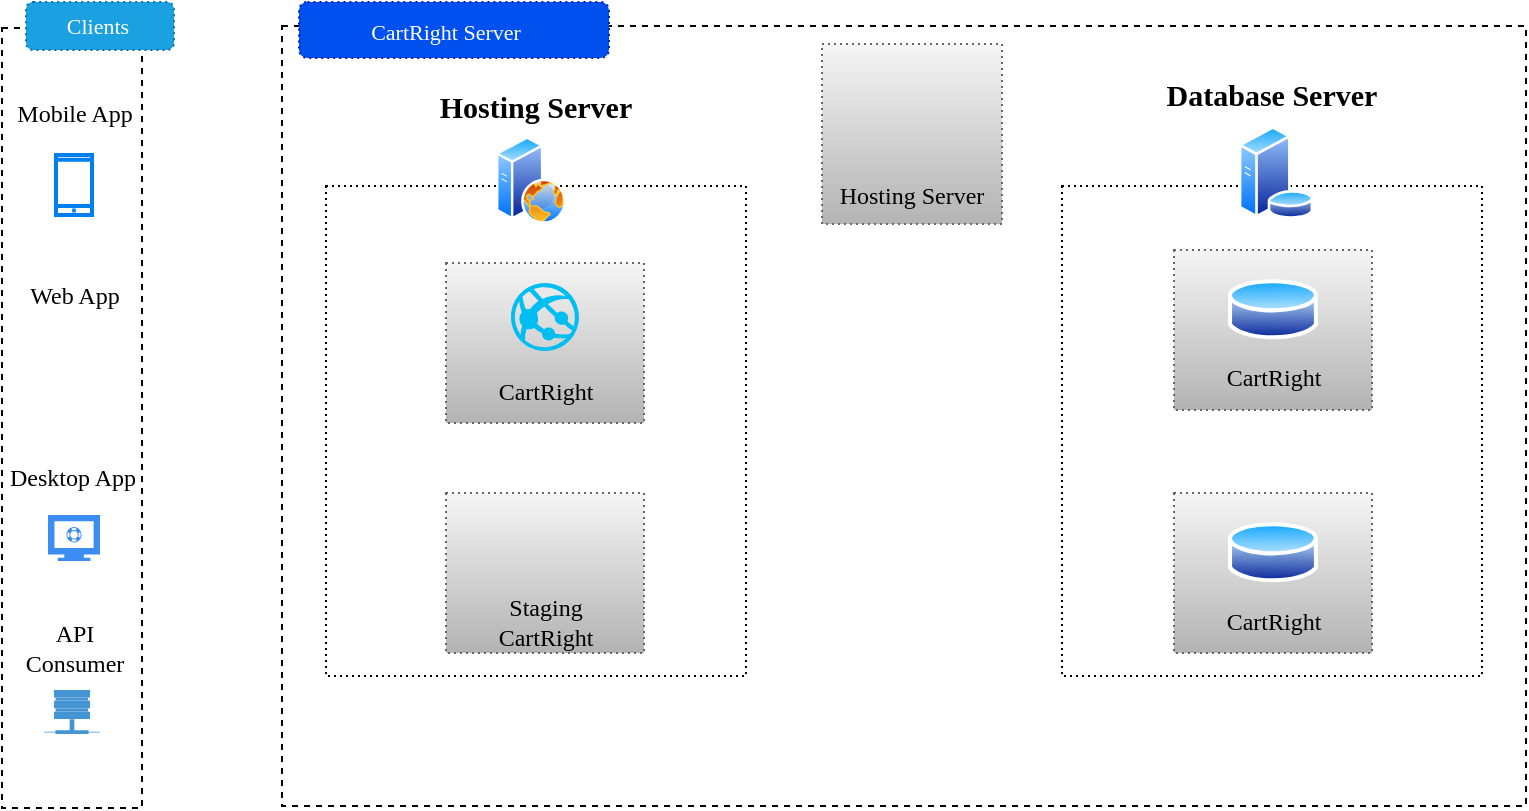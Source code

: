 <mxfile version="12.0.2" type="github" pages="4"><diagram name="Copy of Page-1" id="mh_2Z5WuC2dc0405NtmE"><mxGraphModel dx="813" dy="415" grid="1" gridSize="10" guides="1" tooltips="1" connect="1" arrows="1" fold="1" page="1" pageScale="1" pageWidth="850" pageHeight="1100" background="#FFFFFF" math="0" shadow="0"><root><mxCell id="HXeIKduSizuIIyShlKbD-0"/><mxCell id="HXeIKduSizuIIyShlKbD-1" parent="HXeIKduSizuIIyShlKbD-0"/><mxCell id="HXeIKduSizuIIyShlKbD-5" value="" style="rounded=0;whiteSpace=wrap;html=1;dashed=1;" parent="HXeIKduSizuIIyShlKbD-1" vertex="1"><mxGeometry x="30" y="47" width="70" height="390" as="geometry"/></mxCell><mxCell id="HXeIKduSizuIIyShlKbD-6" value="Mobile App" style="text;html=1;strokeColor=none;fillColor=none;align=center;verticalAlign=middle;whiteSpace=wrap;rounded=0;dashed=1;fontFamily=Lucida Console;" parent="HXeIKduSizuIIyShlKbD-1" vertex="1"><mxGeometry x="33.5" y="80" width="65" height="20" as="geometry"/></mxCell><mxCell id="HXeIKduSizuIIyShlKbD-7" value="" style="html=1;verticalLabelPosition=bottom;align=center;labelBackgroundColor=#ffffff;verticalAlign=top;strokeWidth=2;strokeColor=#0080F0;fillColor=#ffffff;shadow=0;dashed=0;shape=mxgraph.ios7.icons.smartphone;" parent="HXeIKduSizuIIyShlKbD-1" vertex="1"><mxGeometry x="57" y="110.5" width="18" height="30" as="geometry"/></mxCell><mxCell id="HXeIKduSizuIIyShlKbD-8" value="Web App" style="text;html=1;strokeColor=none;fillColor=none;align=center;verticalAlign=middle;whiteSpace=wrap;rounded=0;dashed=1;fontFamily=Lucida Console;" parent="HXeIKduSizuIIyShlKbD-1" vertex="1"><mxGeometry x="33.5" y="170.5" width="65" height="21" as="geometry"/></mxCell><mxCell id="HXeIKduSizuIIyShlKbD-9" value="Desktop App" style="text;html=1;strokeColor=none;fillColor=none;align=center;verticalAlign=middle;whiteSpace=wrap;rounded=0;dashed=1;fontFamily=Lucida Console;" parent="HXeIKduSizuIIyShlKbD-1" vertex="1"><mxGeometry x="32.5" y="262" width="65" height="20" as="geometry"/></mxCell><mxCell id="HXeIKduSizuIIyShlKbD-10" value="" style="rounded=0;whiteSpace=wrap;html=1;dashed=1;fontFamily=Lucida Console;glass=0;shadow=0;comic=0;fillColor=#ffffff;" parent="HXeIKduSizuIIyShlKbD-1" vertex="1"><mxGeometry x="170" y="46" width="622" height="390" as="geometry"/></mxCell><mxCell id="HXeIKduSizuIIyShlKbD-12" value="" style="rounded=0;whiteSpace=wrap;html=1;fontFamily=Lucida Console;dashed=1;dashPattern=1 2;fillColor=#f5f5f5;strokeColor=#666666;gradientColor=#b3b3b3;" parent="HXeIKduSizuIIyShlKbD-1" vertex="1"><mxGeometry x="440" y="55" width="90" height="90" as="geometry"/></mxCell><mxCell id="HXeIKduSizuIIyShlKbD-13" value="Hosting Server" style="text;html=1;strokeColor=none;fillColor=none;align=center;verticalAlign=middle;whiteSpace=wrap;rounded=0;fontFamily=Lucida Console;dashed=1;dashPattern=1 1;fontColor=#000000;" parent="HXeIKduSizuIIyShlKbD-1" vertex="1"><mxGeometry x="445" y="122" width="80" height="17" as="geometry"/></mxCell><mxCell id="HXeIKduSizuIIyShlKbD-19" value="" style="shape=image;html=1;verticalAlign=top;verticalLabelPosition=bottom;labelBackgroundColor=#ffffff;imageAspect=0;aspect=fixed;image=https://cdn0.iconfinder.com/data/icons/internet-line/512/Internet_Line-19-128.png;fontFamily=Lucida Console;" parent="HXeIKduSizuIIyShlKbD-1" vertex="1"><mxGeometry x="49" y="187" width="34" height="34" as="geometry"/></mxCell><mxCell id="HXeIKduSizuIIyShlKbD-20" value="" style="html=1;aspect=fixed;strokeColor=none;shadow=0;align=center;verticalAlign=top;fillColor=#3B8DF1;shape=mxgraph.gcp2.monitor;fontFamily=Lucida Console;" parent="HXeIKduSizuIIyShlKbD-1" vertex="1"><mxGeometry x="53" y="290.5" width="26" height="23" as="geometry"/></mxCell><mxCell id="HXeIKduSizuIIyShlKbD-32" value="" style="rounded=1;whiteSpace=wrap;html=1;dashed=1;dashPattern=1 2;strokeColor=#006EAF;fillColor=#1ba1e2;fontFamily=Lucida Console;fontSize=10;fontColor=#ffffff;" parent="HXeIKduSizuIIyShlKbD-1" vertex="1"><mxGeometry x="42" y="34" width="74" height="24" as="geometry"/></mxCell><mxCell id="HXeIKduSizuIIyShlKbD-33" value="Clients" style="text;html=1;strokeColor=none;fillColor=none;align=center;verticalAlign=middle;whiteSpace=wrap;rounded=0;dashed=1;dashPattern=1 2;fontFamily=Lucida Console;fontSize=11;fontColor=#FFFFFF;" parent="HXeIKduSizuIIyShlKbD-1" vertex="1"><mxGeometry x="58" y="36" width="40" height="20" as="geometry"/></mxCell><mxCell id="HXeIKduSizuIIyShlKbD-34" value="" style="rounded=1;whiteSpace=wrap;html=1;dashed=1;dashPattern=1 2;strokeColor=#001DBC;fillColor=#0050ef;fontFamily=Lucida Console;fontSize=10;fontColor=#ffffff;" parent="HXeIKduSizuIIyShlKbD-1" vertex="1"><mxGeometry x="178.5" y="34" width="155" height="28" as="geometry"/></mxCell><mxCell id="HXeIKduSizuIIyShlKbD-36" value="API Consumer" style="text;html=1;strokeColor=none;fillColor=none;align=center;verticalAlign=middle;whiteSpace=wrap;rounded=0;dashed=1;fontFamily=Lucida Console;" parent="HXeIKduSizuIIyShlKbD-1" vertex="1"><mxGeometry x="33.5" y="346.5" width="65" height="20" as="geometry"/></mxCell><mxCell id="HXeIKduSizuIIyShlKbD-37" value="" style="shadow=0;dashed=0;html=1;strokeColor=none;fillColor=#4495D1;labelPosition=center;verticalLabelPosition=bottom;verticalAlign=top;align=center;outlineConnect=0;shape=mxgraph.veeam.2d.remote_storage;" parent="HXeIKduSizuIIyShlKbD-1" vertex="1"><mxGeometry x="51" y="378" width="28" height="22" as="geometry"/></mxCell><mxCell id="kr1TDbGF8V83bmgxUu8J-1" value="&lt;font style=&quot;font-size: 11px&quot;&gt;CartRight Server&lt;/font&gt;" style="text;html=1;strokeColor=none;fillColor=none;align=center;verticalAlign=middle;whiteSpace=wrap;rounded=0;dashed=1;dashPattern=1 2;fontFamily=Lucida Console;fontSize=11;fontColor=#FFFFFF;" vertex="1" parent="HXeIKduSizuIIyShlKbD-1"><mxGeometry x="192" y="39" width="120" height="20" as="geometry"/></mxCell><mxCell id="kr1TDbGF8V83bmgxUu8J-2" value="" style="rounded=0;whiteSpace=wrap;html=1;dashed=1;dashPattern=1 2;" vertex="1" parent="HXeIKduSizuIIyShlKbD-1"><mxGeometry x="560" y="126" width="210" height="245" as="geometry"/></mxCell><mxCell id="kr1TDbGF8V83bmgxUu8J-3" value="Database Server" style="text;html=1;strokeColor=none;fillColor=none;align=center;verticalAlign=middle;whiteSpace=wrap;rounded=0;fontStyle=1;fontFamily=Lucida Console;fontSize=15;" vertex="1" parent="HXeIKduSizuIIyShlKbD-1"><mxGeometry x="590" y="70" width="150" height="20" as="geometry"/></mxCell><mxCell id="HXeIKduSizuIIyShlKbD-18" value="" style="aspect=fixed;perimeter=ellipsePerimeter;html=1;align=center;shadow=0;dashed=0;spacingTop=3;image;image=img/lib/active_directory/database_server.svg;fontFamily=Lucida Console;imageBackground=none;labelBackgroundColor=none;fontColor=#000000;" parent="HXeIKduSizuIIyShlKbD-1" vertex="1"><mxGeometry x="648" y="96" width="38" height="46.36" as="geometry"/></mxCell><mxCell id="HXeIKduSizuIIyShlKbD-16" value="" style="rounded=0;whiteSpace=wrap;html=1;fontFamily=Lucida Console;fillColor=#f5f5f5;strokeColor=#666666;dashed=1;dashPattern=1 2;gradientColor=#b3b3b3;" parent="HXeIKduSizuIIyShlKbD-1" vertex="1"><mxGeometry x="616.0" y="158" width="99" height="80" as="geometry"/></mxCell><mxCell id="HXeIKduSizuIIyShlKbD-17" value="CartRight" style="text;html=1;strokeColor=none;fillColor=none;align=center;verticalAlign=middle;whiteSpace=wrap;rounded=0;fontFamily=Lucida Console;fontColor=#000000;" parent="HXeIKduSizuIIyShlKbD-1" vertex="1"><mxGeometry x="625.5" y="212" width="80" height="20" as="geometry"/></mxCell><mxCell id="kr1TDbGF8V83bmgxUu8J-4" value="" style="aspect=fixed;perimeter=ellipsePerimeter;html=1;align=center;shadow=0;dashed=0;spacingTop=3;image;image=img/lib/active_directory/database.svg;fontFamily=Lucida Console;fontSize=15;" vertex="1" parent="HXeIKduSizuIIyShlKbD-1"><mxGeometry x="643.0" y="171" width="45" height="33.3" as="geometry"/></mxCell><mxCell id="kr1TDbGF8V83bmgxUu8J-5" value="" style="rounded=0;whiteSpace=wrap;html=1;fontFamily=Lucida Console;fillColor=#f5f5f5;strokeColor=#666666;dashed=1;dashPattern=1 2;gradientColor=#b3b3b3;" vertex="1" parent="HXeIKduSizuIIyShlKbD-1"><mxGeometry x="616.0" y="279.5" width="99" height="80" as="geometry"/></mxCell><mxCell id="kr1TDbGF8V83bmgxUu8J-6" value="CartRight" style="text;html=1;strokeColor=none;fillColor=none;align=center;verticalAlign=middle;whiteSpace=wrap;rounded=0;fontFamily=Lucida Console;fontColor=#000000;" vertex="1" parent="HXeIKduSizuIIyShlKbD-1"><mxGeometry x="625.5" y="333.5" width="80" height="20" as="geometry"/></mxCell><mxCell id="kr1TDbGF8V83bmgxUu8J-7" value="" style="aspect=fixed;perimeter=ellipsePerimeter;html=1;align=center;shadow=0;dashed=0;spacingTop=3;image;image=img/lib/active_directory/database.svg;fontFamily=Lucida Console;fontSize=15;" vertex="1" parent="HXeIKduSizuIIyShlKbD-1"><mxGeometry x="643.0" y="292.5" width="45" height="33.3" as="geometry"/></mxCell><mxCell id="kr1TDbGF8V83bmgxUu8J-8" value="" style="rounded=0;whiteSpace=wrap;html=1;dashed=1;dashPattern=1 2;" vertex="1" parent="HXeIKduSizuIIyShlKbD-1"><mxGeometry x="192" y="126" width="210" height="245" as="geometry"/></mxCell><mxCell id="HXeIKduSizuIIyShlKbD-14" value="" style="aspect=fixed;perimeter=ellipsePerimeter;html=1;align=center;shadow=0;dashed=0;spacingTop=3;image;image=img/lib/active_directory/web_server.svg;fontFamily=Lucida Console;imageBackground=none;" parent="HXeIKduSizuIIyShlKbD-1" vertex="1"><mxGeometry x="277" y="101" width="35" height="44" as="geometry"/></mxCell><mxCell id="kr1TDbGF8V83bmgxUu8J-9" value="Hosting Server" style="text;html=1;strokeColor=none;fillColor=none;align=center;verticalAlign=middle;whiteSpace=wrap;rounded=0;fontStyle=1;fontFamily=Lucida Console;fontSize=15;" vertex="1" parent="HXeIKduSizuIIyShlKbD-1"><mxGeometry x="222" y="76" width="150" height="20" as="geometry"/></mxCell><mxCell id="kr1TDbGF8V83bmgxUu8J-10" value="" style="rounded=0;whiteSpace=wrap;html=1;fontFamily=Lucida Console;fillColor=#f5f5f5;strokeColor=#666666;dashed=1;dashPattern=1 2;gradientColor=#b3b3b3;" vertex="1" parent="HXeIKduSizuIIyShlKbD-1"><mxGeometry x="252.0" y="164.5" width="99" height="80" as="geometry"/></mxCell><mxCell id="kr1TDbGF8V83bmgxUu8J-11" value="CartRight" style="text;html=1;strokeColor=none;fillColor=none;align=center;verticalAlign=middle;whiteSpace=wrap;rounded=0;fontFamily=Lucida Console;fontColor=#000000;" vertex="1" parent="HXeIKduSizuIIyShlKbD-1"><mxGeometry x="261.5" y="218.5" width="80" height="20" as="geometry"/></mxCell><mxCell id="kr1TDbGF8V83bmgxUu8J-13" value="" style="rounded=0;whiteSpace=wrap;html=1;fontFamily=Lucida Console;fillColor=#f5f5f5;strokeColor=#666666;dashed=1;dashPattern=1 2;gradientColor=#b3b3b3;" vertex="1" parent="HXeIKduSizuIIyShlKbD-1"><mxGeometry x="252.0" y="279.5" width="99" height="80" as="geometry"/></mxCell><mxCell id="kr1TDbGF8V83bmgxUu8J-14" value="Staging CartRight" style="text;html=1;strokeColor=none;fillColor=none;align=center;verticalAlign=middle;whiteSpace=wrap;rounded=0;fontFamily=Lucida Console;fontColor=#000000;" vertex="1" parent="HXeIKduSizuIIyShlKbD-1"><mxGeometry x="261.5" y="333.5" width="80" height="20" as="geometry"/></mxCell><mxCell id="kr1TDbGF8V83bmgxUu8J-16" value="" style="verticalLabelPosition=bottom;html=1;verticalAlign=top;align=center;strokeColor=none;fillColor=#00BEF2;shape=mxgraph.azure.azure_website;pointerEvents=1;dashed=1;dashPattern=1 2;fontFamily=Lucida Console;fontSize=15;aspect=fixed;" vertex="1" parent="HXeIKduSizuIIyShlKbD-1"><mxGeometry x="284.5" y="174.5" width="34" height="34" as="geometry"/></mxCell></root></mxGraphModel></diagram><diagram name="Copy of Copy of Page-1" id="SCcJvw80DBb8lR0tdDfD"><mxGraphModel dx="854" dy="436" grid="1" gridSize="10" guides="1" tooltips="1" connect="1" arrows="1" fold="1" page="1" pageScale="1" pageWidth="850" pageHeight="1100" background="#FFFFFF" math="0" shadow="0"><root><mxCell id="BPNxI6c61pu-Ayi7OlFN-0"/><mxCell id="BPNxI6c61pu-Ayi7OlFN-1" parent="BPNxI6c61pu-Ayi7OlFN-0"/><mxCell id="BPNxI6c61pu-Ayi7OlFN-2" value="" style="rounded=0;whiteSpace=wrap;html=1;fontFamily=Lucida Console;dashed=1;" vertex="1" parent="BPNxI6c61pu-Ayi7OlFN-1"><mxGeometry x="225" y="301" width="320" height="169" as="geometry"/></mxCell><mxCell id="BPNxI6c61pu-Ayi7OlFN-3" value="" style="rounded=0;whiteSpace=wrap;html=1;shadow=0;glass=0;comic=0;labelBackgroundColor=none;strokeColor=#A3A3A3;fillColor=none;gradientColor=none;fontFamily=Lucida Console;fontSize=8;fontColor=#FFFFFF;dashed=1;dashPattern=1 4;" vertex="1" parent="BPNxI6c61pu-Ayi7OlFN-1"><mxGeometry x="412.5" y="319.5" width="120" height="141" as="geometry"/></mxCell><mxCell id="BPNxI6c61pu-Ayi7OlFN-4" value="" style="rounded=0;whiteSpace=wrap;html=1;shadow=0;glass=0;comic=0;labelBackgroundColor=none;strokeColor=#A3A3A3;fillColor=none;gradientColor=none;fontFamily=Lucida Console;fontSize=8;fontColor=#FFFFFF;dashed=1;dashPattern=1 4;" vertex="1" parent="BPNxI6c61pu-Ayi7OlFN-1"><mxGeometry x="245.5" y="319.5" width="120" height="141" as="geometry"/></mxCell><mxCell id="BPNxI6c61pu-Ayi7OlFN-5" value="" style="rounded=0;whiteSpace=wrap;html=1;dashed=1;" vertex="1" parent="BPNxI6c61pu-Ayi7OlFN-1"><mxGeometry x="30" y="46" width="70" height="390" as="geometry"/></mxCell><mxCell id="BPNxI6c61pu-Ayi7OlFN-6" value="Mobile App" style="text;html=1;strokeColor=none;fillColor=none;align=center;verticalAlign=middle;whiteSpace=wrap;rounded=0;dashed=1;fontFamily=Lucida Console;" vertex="1" parent="BPNxI6c61pu-Ayi7OlFN-1"><mxGeometry x="33.5" y="80" width="65" height="20" as="geometry"/></mxCell><mxCell id="BPNxI6c61pu-Ayi7OlFN-7" value="" style="html=1;verticalLabelPosition=bottom;align=center;labelBackgroundColor=#ffffff;verticalAlign=top;strokeWidth=2;strokeColor=#0080F0;fillColor=#ffffff;shadow=0;dashed=0;shape=mxgraph.ios7.icons.smartphone;" vertex="1" parent="BPNxI6c61pu-Ayi7OlFN-1"><mxGeometry x="57" y="110.5" width="18" height="30" as="geometry"/></mxCell><mxCell id="BPNxI6c61pu-Ayi7OlFN-8" value="Web App" style="text;html=1;strokeColor=none;fillColor=none;align=center;verticalAlign=middle;whiteSpace=wrap;rounded=0;dashed=1;fontFamily=Lucida Console;" vertex="1" parent="BPNxI6c61pu-Ayi7OlFN-1"><mxGeometry x="33.5" y="170.5" width="65" height="21" as="geometry"/></mxCell><mxCell id="BPNxI6c61pu-Ayi7OlFN-9" value="Desktop App" style="text;html=1;strokeColor=none;fillColor=none;align=center;verticalAlign=middle;whiteSpace=wrap;rounded=0;dashed=1;fontFamily=Lucida Console;" vertex="1" parent="BPNxI6c61pu-Ayi7OlFN-1"><mxGeometry x="32.5" y="262" width="65" height="20" as="geometry"/></mxCell><mxCell id="BPNxI6c61pu-Ayi7OlFN-10" value="" style="rounded=0;whiteSpace=wrap;html=1;dashed=1;fontFamily=Lucida Console;glass=0;shadow=0;comic=0;fillColor=#ffffff;" vertex="1" parent="BPNxI6c61pu-Ayi7OlFN-1"><mxGeometry x="225" y="46" width="266" height="171" as="geometry"/></mxCell><mxCell id="BPNxI6c61pu-Ayi7OlFN-11" style="edgeStyle=orthogonalEdgeStyle;rounded=0;orthogonalLoop=1;jettySize=auto;html=1;exitX=0;exitY=0.5;exitDx=0;exitDy=0;entryX=1;entryY=0.423;entryDx=0;entryDy=0;entryPerimeter=0;startArrow=block;startFill=1;endArrow=block;endFill=1;strokeColor=#1476A6;strokeWidth=2;fontFamily=Tahoma;fontSize=13;fontColor=#FFFFFF;" edge="1" parent="BPNxI6c61pu-Ayi7OlFN-1" source="BPNxI6c61pu-Ayi7OlFN-12" target="BPNxI6c61pu-Ayi7OlFN-5"><mxGeometry relative="1" as="geometry"/></mxCell><mxCell id="BPNxI6c61pu-Ayi7OlFN-12" value="" style="rounded=0;whiteSpace=wrap;html=1;fontFamily=Lucida Console;dashed=1;dashPattern=1 2;fillColor=#f5f5f5;strokeColor=#666666;gradientColor=#b3b3b3;" vertex="1" parent="BPNxI6c61pu-Ayi7OlFN-1"><mxGeometry x="246.5" y="98" width="90" height="90" as="geometry"/></mxCell><mxCell id="BPNxI6c61pu-Ayi7OlFN-13" value="Hosting Server" style="text;html=1;strokeColor=none;fillColor=none;align=center;verticalAlign=middle;whiteSpace=wrap;rounded=0;fontFamily=Lucida Console;dashed=1;dashPattern=1 1;fontColor=#000000;" vertex="1" parent="BPNxI6c61pu-Ayi7OlFN-1"><mxGeometry x="251.5" y="165" width="80" height="17" as="geometry"/></mxCell><mxCell id="BPNxI6c61pu-Ayi7OlFN-14" value="" style="aspect=fixed;perimeter=ellipsePerimeter;html=1;align=center;shadow=0;dashed=0;spacingTop=3;image;image=img/lib/active_directory/web_server.svg;fontFamily=Lucida Console;imageBackground=none;" vertex="1" parent="BPNxI6c61pu-Ayi7OlFN-1"><mxGeometry x="276.5" y="106" width="35" height="44" as="geometry"/></mxCell><mxCell id="BPNxI6c61pu-Ayi7OlFN-15" style="edgeStyle=orthogonalEdgeStyle;rounded=0;orthogonalLoop=1;jettySize=auto;html=1;exitX=0;exitY=0.5;exitDx=0;exitDy=0;entryX=1;entryY=0.5;entryDx=0;entryDy=0;startArrow=block;startFill=1;endArrow=block;endFill=1;strokeColor=#1476A6;strokeWidth=2;fontFamily=Tahoma;fontSize=12;fontColor=#FFFFFF;" edge="1" parent="BPNxI6c61pu-Ayi7OlFN-1" source="BPNxI6c61pu-Ayi7OlFN-16" target="BPNxI6c61pu-Ayi7OlFN-12"><mxGeometry relative="1" as="geometry"/></mxCell><mxCell id="BPNxI6c61pu-Ayi7OlFN-16" value="" style="rounded=0;whiteSpace=wrap;html=1;fontFamily=Lucida Console;fillColor=#f5f5f5;strokeColor=#666666;dashed=1;dashPattern=1 2;gradientColor=#b3b3b3;" vertex="1" parent="BPNxI6c61pu-Ayi7OlFN-1"><mxGeometry x="381" y="98" width="90" height="90" as="geometry"/></mxCell><mxCell id="BPNxI6c61pu-Ayi7OlFN-17" value="Database Server" style="text;html=1;strokeColor=none;fillColor=none;align=center;verticalAlign=middle;whiteSpace=wrap;rounded=0;fontFamily=Lucida Console;fontColor=#000000;" vertex="1" parent="BPNxI6c61pu-Ayi7OlFN-1"><mxGeometry x="386" y="163" width="80" height="20" as="geometry"/></mxCell><mxCell id="BPNxI6c61pu-Ayi7OlFN-18" value="" style="aspect=fixed;perimeter=ellipsePerimeter;html=1;align=center;shadow=0;dashed=0;spacingTop=3;image;image=img/lib/active_directory/database_server.svg;fontFamily=Lucida Console;imageBackground=none;labelBackgroundColor=none;fontColor=#000000;" vertex="1" parent="BPNxI6c61pu-Ayi7OlFN-1"><mxGeometry x="413" y="106.5" width="36.08" height="44" as="geometry"/></mxCell><mxCell id="BPNxI6c61pu-Ayi7OlFN-19" value="" style="shape=image;html=1;verticalAlign=top;verticalLabelPosition=bottom;labelBackgroundColor=#ffffff;imageAspect=0;aspect=fixed;image=https://cdn0.iconfinder.com/data/icons/internet-line/512/Internet_Line-19-128.png;fontFamily=Lucida Console;" vertex="1" parent="BPNxI6c61pu-Ayi7OlFN-1"><mxGeometry x="49" y="187" width="34" height="34" as="geometry"/></mxCell><mxCell id="BPNxI6c61pu-Ayi7OlFN-20" value="" style="html=1;aspect=fixed;strokeColor=none;shadow=0;align=center;verticalAlign=top;fillColor=#3B8DF1;shape=mxgraph.gcp2.monitor;fontFamily=Lucida Console;" vertex="1" parent="BPNxI6c61pu-Ayi7OlFN-1"><mxGeometry x="53" y="290.5" width="26" height="23" as="geometry"/></mxCell><mxCell id="BPNxI6c61pu-Ayi7OlFN-21" style="edgeStyle=orthogonalEdgeStyle;rounded=0;orthogonalLoop=1;jettySize=auto;html=1;exitX=0.5;exitY=1;exitDx=0;exitDy=0;entryX=0.5;entryY=1;entryDx=0;entryDy=0;startArrow=block;startFill=1;endArrow=block;endFill=1;strokeColor=#1476A6;strokeWidth=2;fontFamily=Tahoma;fontSize=12;fontColor=#FFFFFF;" edge="1" parent="BPNxI6c61pu-Ayi7OlFN-1" source="BPNxI6c61pu-Ayi7OlFN-22" target="BPNxI6c61pu-Ayi7OlFN-2"><mxGeometry relative="1" as="geometry"/></mxCell><mxCell id="BPNxI6c61pu-Ayi7OlFN-22" value="" style="rounded=0;whiteSpace=wrap;html=1;fontFamily=Lucida Console;dashed=1;strokeColor=#008040;" vertex="1" parent="BPNxI6c61pu-Ayi7OlFN-1"><mxGeometry x="630" y="46" width="171" height="414" as="geometry"/></mxCell><mxCell id="BPNxI6c61pu-Ayi7OlFN-23" value="" style="rounded=0;whiteSpace=wrap;html=1;fontFamily=Lucida Console;fillColor=#F5F5F5;strokeColor=#666666;fontColor=#333333;dashed=1;dashPattern=1 2;" vertex="1" parent="BPNxI6c61pu-Ayi7OlFN-1"><mxGeometry x="660" y="224" width="115" height="100" as="geometry"/></mxCell><mxCell id="BPNxI6c61pu-Ayi7OlFN-24" value="" style="aspect=fixed;perimeter=ellipsePerimeter;html=1;align=center;shadow=0;dashed=0;spacingTop=3;image;image=img/lib/active_directory/web_server.svg;fontFamily=Lucida Console;" vertex="1" parent="BPNxI6c61pu-Ayi7OlFN-1"><mxGeometry x="702.5" y="238" width="38.86" height="48" as="geometry"/></mxCell><mxCell id="BPNxI6c61pu-Ayi7OlFN-25" value="Hosting Server" style="text;html=1;strokeColor=none;fillColor=none;align=center;verticalAlign=middle;whiteSpace=wrap;rounded=0;fontFamily=Lucida Console;dashed=1;dashPattern=1 1;fontSize=12;fontStyle=1" vertex="1" parent="BPNxI6c61pu-Ayi7OlFN-1"><mxGeometry x="678" y="297" width="80" height="20" as="geometry"/></mxCell><mxCell id="BPNxI6c61pu-Ayi7OlFN-26" style="edgeStyle=orthogonalEdgeStyle;rounded=0;orthogonalLoop=1;jettySize=auto;html=1;exitX=1;exitY=0.75;exitDx=0;exitDy=0;entryX=1;entryY=0.25;entryDx=0;entryDy=0;startArrow=block;startFill=1;endArrow=block;endFill=1;strokeColor=#1476A6;strokeWidth=2;fontFamily=Tahoma;fontSize=12;fontColor=#FFFFFF;" edge="1" parent="BPNxI6c61pu-Ayi7OlFN-1" source="BPNxI6c61pu-Ayi7OlFN-28" target="BPNxI6c61pu-Ayi7OlFN-23"><mxGeometry relative="1" as="geometry"/></mxCell><mxCell id="BPNxI6c61pu-Ayi7OlFN-27" style="edgeStyle=orthogonalEdgeStyle;rounded=0;orthogonalLoop=1;jettySize=auto;html=1;exitX=1;exitY=0.25;exitDx=0;exitDy=0;entryX=1;entryY=0.5;entryDx=0;entryDy=0;startArrow=block;startFill=1;endArrow=block;endFill=1;strokeColor=#1476A6;strokeWidth=2;fontFamily=Tahoma;fontSize=12;fontColor=#FFFFFF;" edge="1" parent="BPNxI6c61pu-Ayi7OlFN-1" source="BPNxI6c61pu-Ayi7OlFN-28" target="BPNxI6c61pu-Ayi7OlFN-37"><mxGeometry relative="1" as="geometry"><Array as="points"><mxPoint x="810" y="125"/><mxPoint x="810" y="396"/></Array></mxGeometry></mxCell><mxCell id="BPNxI6c61pu-Ayi7OlFN-28" value="" style="rounded=0;whiteSpace=wrap;html=1;fontFamily=Lucida Console;fillColor=#f5f5f5;strokeColor=#666666;fontColor=#333333;dashed=1;dashPattern=1 2;" vertex="1" parent="BPNxI6c61pu-Ayi7OlFN-1"><mxGeometry x="660" y="100" width="115" height="100" as="geometry"/></mxCell><mxCell id="BPNxI6c61pu-Ayi7OlFN-29" value="" style="perimeter=ellipsePerimeter;html=1;align=center;shadow=0;dashed=0;spacingTop=3;image;image=img/lib/active_directory/database_server.svg;fontFamily=Lucida Console;" vertex="1" parent="BPNxI6c61pu-Ayi7OlFN-1"><mxGeometry x="692" y="115" width="56" height="48" as="geometry"/></mxCell><mxCell id="BPNxI6c61pu-Ayi7OlFN-30" value="Database Server" style="text;html=1;strokeColor=none;fillColor=none;align=center;verticalAlign=middle;whiteSpace=wrap;rounded=0;fontFamily=Lucida Console;dashed=1;dashPattern=1 1;fontSize=12;fontStyle=1" vertex="1" parent="BPNxI6c61pu-Ayi7OlFN-1"><mxGeometry x="680" y="173" width="80" height="20" as="geometry"/></mxCell><mxCell id="BPNxI6c61pu-Ayi7OlFN-31" value="" style="rounded=1;whiteSpace=wrap;html=1;dashed=1;dashPattern=1 2;strokeColor=#006EAF;fillColor=#1ba1e2;fontFamily=Lucida Console;fontSize=10;fontColor=#ffffff;" vertex="1" parent="BPNxI6c61pu-Ayi7OlFN-1"><mxGeometry x="42" y="34" width="74" height="24" as="geometry"/></mxCell><mxCell id="BPNxI6c61pu-Ayi7OlFN-32" value="Clients" style="text;html=1;strokeColor=none;fillColor=none;align=center;verticalAlign=middle;whiteSpace=wrap;rounded=0;dashed=1;dashPattern=1 2;fontFamily=Lucida Console;fontSize=11;fontColor=#FFFFFF;" vertex="1" parent="BPNxI6c61pu-Ayi7OlFN-1"><mxGeometry x="58" y="36" width="40" height="20" as="geometry"/></mxCell><mxCell id="BPNxI6c61pu-Ayi7OlFN-33" value="" style="rounded=1;whiteSpace=wrap;html=1;dashed=1;dashPattern=1 2;strokeColor=#001DBC;fillColor=#0050ef;fontFamily=Lucida Console;fontSize=10;fontColor=#ffffff;" vertex="1" parent="BPNxI6c61pu-Ayi7OlFN-1"><mxGeometry x="232" y="34" width="118" height="28" as="geometry"/></mxCell><mxCell id="BPNxI6c61pu-Ayi7OlFN-34" value="&lt;font style=&quot;font-size: 11px&quot;&gt;Public Cloud Server&lt;/font&gt;" style="text;html=1;strokeColor=none;fillColor=none;align=center;verticalAlign=middle;whiteSpace=wrap;rounded=0;dashed=1;dashPattern=1 2;fontFamily=Lucida Console;fontSize=11;fontColor=#FFFFFF;" vertex="1" parent="BPNxI6c61pu-Ayi7OlFN-1"><mxGeometry x="247" y="38" width="86" height="20" as="geometry"/></mxCell><mxCell id="BPNxI6c61pu-Ayi7OlFN-35" value="API Consumer" style="text;html=1;strokeColor=none;fillColor=none;align=center;verticalAlign=middle;whiteSpace=wrap;rounded=0;dashed=1;fontFamily=Lucida Console;" vertex="1" parent="BPNxI6c61pu-Ayi7OlFN-1"><mxGeometry x="33.5" y="346.5" width="65" height="20" as="geometry"/></mxCell><mxCell id="BPNxI6c61pu-Ayi7OlFN-36" value="" style="shadow=0;dashed=0;html=1;strokeColor=none;fillColor=#4495D1;labelPosition=center;verticalLabelPosition=bottom;verticalAlign=top;align=center;outlineConnect=0;shape=mxgraph.veeam.2d.remote_storage;" vertex="1" parent="BPNxI6c61pu-Ayi7OlFN-1"><mxGeometry x="51" y="378" width="28" height="22" as="geometry"/></mxCell><mxCell id="BPNxI6c61pu-Ayi7OlFN-37" value="" style="rounded=0;whiteSpace=wrap;html=1;fontFamily=Lucida Console;fillColor=#F5F5F5;strokeColor=#666666;fontColor=#333333;dashed=1;dashPattern=1 2;" vertex="1" parent="BPNxI6c61pu-Ayi7OlFN-1"><mxGeometry x="660" y="346" width="115" height="100" as="geometry"/></mxCell><mxCell id="BPNxI6c61pu-Ayi7OlFN-38" value="Storage Gateway" style="text;html=1;strokeColor=none;fillColor=none;align=center;verticalAlign=middle;whiteSpace=wrap;rounded=0;fontFamily=Lucida Console;dashed=1;dashPattern=1 1;fontSize=12;fontStyle=1" vertex="1" parent="BPNxI6c61pu-Ayi7OlFN-1"><mxGeometry x="685" y="419" width="70" height="20" as="geometry"/></mxCell><mxCell id="BPNxI6c61pu-Ayi7OlFN-39" value="" style="shape=image;html=1;verticalAlign=top;verticalLabelPosition=bottom;labelBackgroundColor=#ffffff;imageAspect=0;aspect=fixed;image=https://cdn4.iconfinder.com/data/icons/aquablend-PNG/General/Drive-File-Server.png;rounded=0;shadow=0;glass=0;comic=0;strokeColor=#ADADAD;fillColor=none;gradientColor=none;fontSize=11;fontColor=none;" vertex="1" parent="BPNxI6c61pu-Ayi7OlFN-1"><mxGeometry x="693.5" y="356.5" width="48" height="48" as="geometry"/></mxCell><mxCell id="BPNxI6c61pu-Ayi7OlFN-40" value="" style="rounded=0;whiteSpace=wrap;html=1;fontFamily=Lucida Console;fillColor=#f5f5f5;strokeColor=#666666;fontColor=#333333;dashed=1;dashPattern=1 2;" vertex="1" parent="BPNxI6c61pu-Ayi7OlFN-1"><mxGeometry x="260" y="329" width="89" height="54" as="geometry"/></mxCell><mxCell id="BPNxI6c61pu-Ayi7OlFN-41" value="" style="pointerEvents=1;shadow=0;dashed=0;html=1;strokeColor=none;fillColor=#4495D1;labelPosition=center;verticalLabelPosition=bottom;verticalAlign=top;align=center;outlineConnect=0;shape=mxgraph.veeam.laptop;rounded=0;glass=0;comic=0;labelBackgroundColor=none;fontSize=11;fontColor=#FFFFFF;aspect=fixed;" vertex="1" parent="BPNxI6c61pu-Ayi7OlFN-1"><mxGeometry x="288" y="336" width="33.18" height="25" as="geometry"/></mxCell><mxCell id="BPNxI6c61pu-Ayi7OlFN-42" value="Dev Machine" style="text;html=1;strokeColor=none;fillColor=none;align=center;verticalAlign=middle;whiteSpace=wrap;rounded=0;fontFamily=Lucida Console;dashed=1;dashPattern=1 1;fontSize=8;fontStyle=1" vertex="1" parent="BPNxI6c61pu-Ayi7OlFN-1"><mxGeometry x="267" y="361" width="73" height="20" as="geometry"/></mxCell><mxCell id="BPNxI6c61pu-Ayi7OlFN-43" value="" style="rounded=0;whiteSpace=wrap;html=1;fontFamily=Lucida Console;fillColor=#f5f5f5;strokeColor=#666666;fontColor=#333333;dashed=1;dashPattern=1 2;" vertex="1" parent="BPNxI6c61pu-Ayi7OlFN-1"><mxGeometry x="261" y="398" width="89" height="54" as="geometry"/></mxCell><mxCell id="BPNxI6c61pu-Ayi7OlFN-44" value="" style="pointerEvents=1;shadow=0;dashed=0;html=1;strokeColor=none;fillColor=#4495D1;labelPosition=center;verticalLabelPosition=bottom;verticalAlign=top;align=center;outlineConnect=0;shape=mxgraph.veeam.laptop;rounded=0;glass=0;comic=0;labelBackgroundColor=none;fontSize=11;fontColor=#FFFFFF;aspect=fixed;" vertex="1" parent="BPNxI6c61pu-Ayi7OlFN-1"><mxGeometry x="289" y="405" width="33.18" height="25" as="geometry"/></mxCell><mxCell id="BPNxI6c61pu-Ayi7OlFN-45" value="Dev Machine" style="text;html=1;strokeColor=none;fillColor=none;align=center;verticalAlign=middle;whiteSpace=wrap;rounded=0;fontFamily=Lucida Console;dashed=1;dashPattern=1 1;fontSize=8;fontStyle=1" vertex="1" parent="BPNxI6c61pu-Ayi7OlFN-1"><mxGeometry x="268" y="430" width="73" height="20" as="geometry"/></mxCell><mxCell id="BPNxI6c61pu-Ayi7OlFN-46" value="" style="rounded=0;whiteSpace=wrap;html=1;fontFamily=Lucida Console;fillColor=#f5f5f5;strokeColor=#666666;fontColor=#333333;dashed=1;dashPattern=1 2;" vertex="1" parent="BPNxI6c61pu-Ayi7OlFN-1"><mxGeometry x="428" y="325.5" width="89" height="54" as="geometry"/></mxCell><mxCell id="BPNxI6c61pu-Ayi7OlFN-47" value="VirtualBox" style="text;html=1;strokeColor=none;fillColor=none;align=center;verticalAlign=middle;whiteSpace=wrap;rounded=0;fontFamily=Lucida Console;dashed=1;dashPattern=1 1;fontSize=8;fontStyle=1" vertex="1" parent="BPNxI6c61pu-Ayi7OlFN-1"><mxGeometry x="436" y="359.5" width="73" height="20" as="geometry"/></mxCell><mxCell id="BPNxI6c61pu-Ayi7OlFN-48" value="" style="shape=image;html=1;verticalAlign=top;verticalLabelPosition=bottom;labelBackgroundColor=#ffffff;imageAspect=0;aspect=fixed;image=https://cdn4.iconfinder.com/data/icons/desktop-app-free/32/Desktop_Desktop_App_CPU_PC_Technology-128.png;rounded=1;dashed=1;dashPattern=1 2;strokeColor=#CC0066;fillColor=none;fontFamily=Lucida Console;fontSize=10;" vertex="1" parent="BPNxI6c61pu-Ayi7OlFN-1"><mxGeometry x="458" y="334" width="25" height="25" as="geometry"/></mxCell><mxCell id="BPNxI6c61pu-Ayi7OlFN-49" value="" style="rounded=0;whiteSpace=wrap;html=1;fontFamily=Lucida Console;fillColor=#f5f5f5;strokeColor=#666666;fontColor=#333333;dashed=1;dashPattern=1 2;" vertex="1" parent="BPNxI6c61pu-Ayi7OlFN-1"><mxGeometry x="428" y="397" width="89" height="54" as="geometry"/></mxCell><mxCell id="BPNxI6c61pu-Ayi7OlFN-50" value="VirtualBox" style="text;html=1;strokeColor=none;fillColor=none;align=center;verticalAlign=middle;whiteSpace=wrap;rounded=0;fontFamily=Lucida Console;dashed=1;dashPattern=1 1;fontSize=8;fontStyle=1" vertex="1" parent="BPNxI6c61pu-Ayi7OlFN-1"><mxGeometry x="434" y="429.5" width="73" height="20" as="geometry"/></mxCell><mxCell id="BPNxI6c61pu-Ayi7OlFN-51" value="" style="shape=image;html=1;verticalAlign=top;verticalLabelPosition=bottom;labelBackgroundColor=#ffffff;imageAspect=0;aspect=fixed;image=https://cdn4.iconfinder.com/data/icons/desktop-app-free/32/Desktop_Desktop_App_CPU_PC_Technology-128.png;rounded=1;dashed=1;dashPattern=1 2;strokeColor=#CC0066;fillColor=none;fontFamily=Lucida Console;fontSize=10;" vertex="1" parent="BPNxI6c61pu-Ayi7OlFN-1"><mxGeometry x="458" y="403" width="25" height="25" as="geometry"/></mxCell><mxCell id="BPNxI6c61pu-Ayi7OlFN-52" value="" style="rounded=1;whiteSpace=wrap;html=1;dashed=1;dashPattern=1 2;strokeColor=#006EAF;fillColor=#1ba1e2;fontFamily=Lucida Console;fontSize=10;fontColor=#ffffff;" vertex="1" parent="BPNxI6c61pu-Ayi7OlFN-1"><mxGeometry x="241.5" y="281" width="90" height="32" as="geometry"/></mxCell><mxCell id="BPNxI6c61pu-Ayi7OlFN-53" value="Data Controller" style="text;html=1;strokeColor=none;fillColor=none;align=center;verticalAlign=middle;whiteSpace=wrap;rounded=0;dashed=1;dashPattern=1 2;fontFamily=Lucida Console;fontSize=11;fontColor=#FFFFFF;" vertex="1" parent="BPNxI6c61pu-Ayi7OlFN-1"><mxGeometry x="259" y="286" width="55" height="20" as="geometry"/></mxCell><mxCell id="BPNxI6c61pu-Ayi7OlFN-54" value="" style="rounded=1;whiteSpace=wrap;html=1;dashed=1;dashPattern=1 2;strokeColor=#006EAF;fillColor=#1ba1e2;fontFamily=Lucida Console;fontSize=10;fontColor=#ffffff;" vertex="1" parent="BPNxI6c61pu-Ayi7OlFN-1"><mxGeometry x="643" y="32" width="90" height="32" as="geometry"/></mxCell><mxCell id="BPNxI6c61pu-Ayi7OlFN-55" value="MMC Server" style="text;html=1;strokeColor=none;fillColor=none;align=center;verticalAlign=middle;whiteSpace=wrap;rounded=0;dashed=1;dashPattern=1 2;fontFamily=Lucida Console;fontSize=11;fontColor=#FFFFFF;" vertex="1" parent="BPNxI6c61pu-Ayi7OlFN-1"><mxGeometry x="660.5" y="38" width="55" height="20" as="geometry"/></mxCell></root></mxGraphModel></diagram><diagram name="Page-2" id="7gZmcorwvVeTeK-2Iawg"><mxGraphModel dx="854" dy="436" grid="1" gridSize="10" guides="1" tooltips="1" connect="1" arrows="1" fold="1" page="1" pageScale="1" pageWidth="850" pageHeight="1100" math="0" shadow="0"><root><mxCell id="P0I6ZnTgYok1vaTp2HoH-0"/><mxCell id="P0I6ZnTgYok1vaTp2HoH-1" parent="P0I6ZnTgYok1vaTp2HoH-0"/><mxCell id="MpF_IzvFdDYfy0CMIwEI-10" style="edgeStyle=orthogonalEdgeStyle;rounded=0;orthogonalLoop=1;jettySize=auto;html=1;exitX=1;exitY=0.75;exitDx=0;exitDy=0;entryX=1.002;entryY=0.327;entryDx=0;entryDy=0;entryPerimeter=0;startArrow=none;startFill=0;endArrow=block;endFill=1;strokeColor=#1476A6;strokeWidth=2;fontFamily=Tahoma;fontSize=13;fontColor=#FFFFFF;" parent="P0I6ZnTgYok1vaTp2HoH-1" source="g8hL4XREV38iFai1GHeE-13" target="g8hL4XREV38iFai1GHeE-27" edge="1"><mxGeometry relative="1" as="geometry"/></mxCell><mxCell id="g8hL4XREV38iFai1GHeE-13" value="" style="rounded=0;whiteSpace=wrap;html=1;fontFamily=Lucida Console;dashed=1;strokeColor=#1CA5E8;fillColor=none;strokeWidth=2;" parent="P0I6ZnTgYok1vaTp2HoH-1" vertex="1"><mxGeometry x="450" y="65" width="298" height="115" as="geometry"/></mxCell><mxCell id="MpF_IzvFdDYfy0CMIwEI-8" style="edgeStyle=orthogonalEdgeStyle;rounded=0;orthogonalLoop=1;jettySize=auto;html=1;exitX=0.25;exitY=1;exitDx=0;exitDy=0;entryX=0.941;entryY=0;entryDx=0;entryDy=0;entryPerimeter=0;startArrow=block;startFill=1;endArrow=block;endFill=1;strokeColor=#1476A6;strokeWidth=2;fontFamily=Tahoma;fontSize=13;fontColor=#FFFFFF;" parent="P0I6ZnTgYok1vaTp2HoH-1" source="MpF_IzvFdDYfy0CMIwEI-4" target="fiZVu6V4dGZ_KXN8r5t1-0" edge="1"><mxGeometry relative="1" as="geometry"/></mxCell><mxCell id="MpF_IzvFdDYfy0CMIwEI-9" style="edgeStyle=orthogonalEdgeStyle;rounded=0;orthogonalLoop=1;jettySize=auto;html=1;exitX=0;exitY=0.25;exitDx=0;exitDy=0;entryX=1.019;entryY=0.164;entryDx=0;entryDy=0;entryPerimeter=0;startArrow=block;startFill=1;endArrow=block;endFill=1;strokeColor=#1476A6;strokeWidth=2;fontFamily=Tahoma;fontSize=13;fontColor=#FFFFFF;" parent="P0I6ZnTgYok1vaTp2HoH-1" source="MpF_IzvFdDYfy0CMIwEI-4" target="g8hL4XREV38iFai1GHeE-0" edge="1"><mxGeometry relative="1" as="geometry"/></mxCell><mxCell id="MpF_IzvFdDYfy0CMIwEI-4" value="" style="rounded=0;whiteSpace=wrap;html=1;shadow=0;glass=0;comic=0;labelBackgroundColor=none;strokeColor=#82b366;strokeWidth=2;fillColor=#d5e8d4;fontFamily=Tahoma;fontSize=13;dashed=1;" parent="P0I6ZnTgYok1vaTp2HoH-1" vertex="1"><mxGeometry x="463.5" y="80.5" width="98" height="89" as="geometry"/></mxCell><mxCell id="MpF_IzvFdDYfy0CMIwEI-13" style="edgeStyle=orthogonalEdgeStyle;rounded=0;orthogonalLoop=1;jettySize=auto;html=1;exitX=1;exitY=0.5;exitDx=0;exitDy=0;entryX=-0.013;entryY=0.204;entryDx=0;entryDy=0;entryPerimeter=0;startArrow=block;startFill=1;endArrow=block;endFill=1;strokeColor=#1476A6;strokeWidth=2;fontFamily=Tahoma;fontSize=13;fontColor=#FFFFFF;" parent="P0I6ZnTgYok1vaTp2HoH-1" source="fiZVu6V4dGZ_KXN8r5t1-0" target="g8hL4XREV38iFai1GHeE-27" edge="1"><mxGeometry relative="1" as="geometry"/></mxCell><mxCell id="fiZVu6V4dGZ_KXN8r5t1-0" value="" style="rounded=0;whiteSpace=wrap;html=1;fontFamily=Lucida Console;dashed=1;strokeWidth=2;" parent="P0I6ZnTgYok1vaTp2HoH-1" vertex="1"><mxGeometry x="64.5" y="222.5" width="320" height="165" as="geometry"/></mxCell><mxCell id="J6lFOw7WO3kFoM3SZWVx-0" value="" style="rounded=0;whiteSpace=wrap;html=1;shadow=0;glass=0;comic=0;labelBackgroundColor=none;strokeColor=#A3A3A3;fillColor=none;gradientColor=none;fontFamily=Lucida Console;fontSize=8;fontColor=#FFFFFF;dashed=1;dashPattern=1 4;" parent="P0I6ZnTgYok1vaTp2HoH-1" vertex="1"><mxGeometry x="78.5" y="252.5" width="120" height="129" as="geometry"/></mxCell><mxCell id="g8hL4XREV38iFai1GHeE-0" value="" style="rounded=0;whiteSpace=wrap;html=1;fontFamily=Lucida Console;dashed=1;strokeColor=#009900;fillColor=none;strokeWidth=2;" parent="P0I6ZnTgYok1vaTp2HoH-1" vertex="1"><mxGeometry x="64.5" y="64.5" width="260" height="110" as="geometry"/></mxCell><mxCell id="g8hL4XREV38iFai1GHeE-2" value="Web Server" style="text;html=1;strokeColor=none;fillColor=none;align=center;verticalAlign=middle;whiteSpace=wrap;rounded=0;shadow=0;glass=0;dashed=1;dashPattern=1 4;comic=0;labelBackgroundColor=none;fontFamily=Georgia;fontSize=14;fontColor=#000000;fontStyle=0" parent="P0I6ZnTgYok1vaTp2HoH-1" vertex="1"><mxGeometry x="84.5" y="135.5" width="90" height="20" as="geometry"/></mxCell><mxCell id="g8hL4XREV38iFai1GHeE-10" value="API Server" style="text;html=1;strokeColor=none;fillColor=none;align=center;verticalAlign=middle;whiteSpace=wrap;rounded=0;shadow=0;glass=0;dashed=1;dashPattern=1 4;comic=0;labelBackgroundColor=none;fontFamily=Georgia;fontSize=14;fontColor=#000000;fontStyle=0" parent="P0I6ZnTgYok1vaTp2HoH-1" vertex="1"><mxGeometry x="204.5" y="135.5" width="90" height="20" as="geometry"/></mxCell><mxCell id="g8hL4XREV38iFai1GHeE-15" value="MMC" style="text;html=1;strokeColor=none;fillColor=none;align=center;verticalAlign=middle;whiteSpace=wrap;rounded=0;shadow=0;glass=0;dashed=1;dashPattern=1 4;comic=0;labelBackgroundColor=none;fontFamily=Georgia;fontSize=14;fontColor=#000000;fontStyle=0" parent="P0I6ZnTgYok1vaTp2HoH-1" vertex="1"><mxGeometry x="467.5" y="142.5" width="90" height="20" as="geometry"/></mxCell><mxCell id="g8hL4XREV38iFai1GHeE-17" value="CartRight" style="text;html=1;strokeColor=none;fillColor=none;align=center;verticalAlign=middle;whiteSpace=wrap;rounded=0;shadow=0;glass=0;dashed=1;dashPattern=1 4;comic=0;labelBackgroundColor=none;fontFamily=Georgia;fontSize=12;fontColor=#000000;fontStyle=0" parent="P0I6ZnTgYok1vaTp2HoH-1" vertex="1"><mxGeometry x="645" y="145.5" width="90" height="20" as="geometry"/></mxCell><mxCell id="g8hL4XREV38iFai1GHeE-21" value="" style="aspect=fixed;html=1;points=[];align=center;image;fontSize=12;image=img/lib/mscae/SQL_Database_generic.svg;rounded=1;shadow=0;glass=0;dashed=1;comic=0;labelBackgroundColor=none;strokeColor=#FFB366;strokeWidth=2;fillColor=none;gradientColor=none;" parent="P0I6ZnTgYok1vaTp2HoH-1" vertex="1"><mxGeometry x="489.5" y="87.5" width="38" height="50" as="geometry"/></mxCell><mxCell id="g8hL4XREV38iFai1GHeE-22" value="" style="aspect=fixed;html=1;points=[];align=center;image;fontSize=12;image=img/lib/mscae/SQL_Database_generic.svg;rounded=1;shadow=0;glass=0;dashed=1;comic=0;labelBackgroundColor=none;strokeColor=#FFB366;strokeWidth=2;fillColor=none;gradientColor=none;" parent="P0I6ZnTgYok1vaTp2HoH-1" vertex="1"><mxGeometry x="666.5" y="88" width="38" height="50" as="geometry"/></mxCell><mxCell id="g8hL4XREV38iFai1GHeE-24" value="" style="aspect=fixed;pointerEvents=1;shadow=0;dashed=0;html=1;strokeColor=none;labelPosition=center;verticalLabelPosition=bottom;verticalAlign=top;align=center;fillColor=#00188D;shape=mxgraph.mscae.enterprise.web_server;rounded=1;glass=0;comic=0;labelBackgroundColor=none;fontFamily=Georgia;fontSize=14;fontColor=#000000;" parent="P0I6ZnTgYok1vaTp2HoH-1" vertex="1"><mxGeometry x="110.5" y="85.5" width="38" height="50" as="geometry"/></mxCell><mxCell id="g8hL4XREV38iFai1GHeE-25" value="" style="aspect=fixed;pointerEvents=1;shadow=0;dashed=0;html=1;strokeColor=none;labelPosition=center;verticalLabelPosition=bottom;verticalAlign=top;align=center;fillColor=#00188D;shape=mxgraph.mscae.enterprise.web_server;rounded=1;glass=0;comic=0;labelBackgroundColor=none;fontFamily=Georgia;fontSize=14;fontColor=#000000;" parent="P0I6ZnTgYok1vaTp2HoH-1" vertex="1"><mxGeometry x="233.5" y="85.5" width="38" height="50" as="geometry"/></mxCell><mxCell id="g8hL4XREV38iFai1GHeE-27" value="" style="rounded=0;whiteSpace=wrap;html=1;fontFamily=Lucida Console;dashed=1;strokeColor=#0000FF;fillColor=none;strokeWidth=2;" parent="P0I6ZnTgYok1vaTp2HoH-1" vertex="1"><mxGeometry x="487.5" y="257.5" width="260" height="130" as="geometry"/></mxCell><mxCell id="g8hL4XREV38iFai1GHeE-28" value="" style="shape=image;html=1;verticalAlign=top;verticalLabelPosition=bottom;labelBackgroundColor=#ffffff;imageAspect=0;aspect=fixed;image=https://cdn2.iconfinder.com/data/icons/designer-skills/128/bitbucket-repository-svn-manage-files-contribute-branch-128.png;rounded=1;shadow=0;glass=0;dashed=1;comic=0;strokeColor=#FFB366;strokeWidth=2;fillColor=none;gradientColor=none;fontFamily=Georgia;fontSize=14;fontColor=#000000;" parent="P0I6ZnTgYok1vaTp2HoH-1" vertex="1"><mxGeometry x="523.5" y="282.5" width="60" height="60" as="geometry"/></mxCell><mxCell id="g8hL4XREV38iFai1GHeE-29" value="SVN Server" style="text;html=1;strokeColor=none;fillColor=none;align=center;verticalAlign=middle;whiteSpace=wrap;rounded=0;shadow=0;glass=0;dashed=1;dashPattern=1 4;comic=0;labelBackgroundColor=none;fontFamily=Georgia;fontSize=14;fontColor=#000000;fontStyle=0" parent="P0I6ZnTgYok1vaTp2HoH-1" vertex="1"><mxGeometry x="508.5" y="342.5" width="90" height="20" as="geometry"/></mxCell><mxCell id="g8hL4XREV38iFai1GHeE-32" value="Backup Data" style="text;html=1;strokeColor=none;fillColor=none;align=center;verticalAlign=middle;whiteSpace=wrap;rounded=0;shadow=0;glass=0;dashed=1;dashPattern=1 4;comic=0;labelBackgroundColor=none;fontFamily=Georgia;fontSize=14;fontColor=#000000;fontStyle=0" parent="P0I6ZnTgYok1vaTp2HoH-1" vertex="1"><mxGeometry x="639.5" y="342.5" width="90" height="20" as="geometry"/></mxCell><mxCell id="g8hL4XREV38iFai1GHeE-33" value="" style="aspect=fixed;pointerEvents=1;shadow=0;dashed=0;html=1;strokeColor=none;labelPosition=center;verticalLabelPosition=bottom;verticalAlign=top;align=center;fillColor=#00188D;shape=mxgraph.mscae.enterprise.backup_online;rounded=1;glass=0;comic=0;labelBackgroundColor=none;fontFamily=Georgia;fontSize=14;fontColor=#000000;" parent="P0I6ZnTgYok1vaTp2HoH-1" vertex="1"><mxGeometry x="657.5" y="292.5" width="50" height="40" as="geometry"/></mxCell><mxCell id="g8hL4XREV38iFai1GHeE-42" value="" style="rounded=0;whiteSpace=wrap;html=1;shadow=0;glass=0;comic=0;labelBackgroundColor=none;strokeColor=none;strokeWidth=2;fillColor=#1ba1e2;fontFamily=Georgia;fontSize=14;fontColor=#ffffff;" parent="P0I6ZnTgYok1vaTp2HoH-1" vertex="1"><mxGeometry x="134.5" y="42.5" width="129" height="30" as="geometry"/></mxCell><mxCell id="g8hL4XREV38iFai1GHeE-44" value="Hosting Server" style="text;html=1;strokeColor=none;fillColor=none;align=center;verticalAlign=middle;whiteSpace=wrap;rounded=0;shadow=0;glass=0;comic=0;labelBackgroundColor=none;fontFamily=Tahoma;fontSize=13;fontColor=#FFFFFF;" parent="P0I6ZnTgYok1vaTp2HoH-1" vertex="1"><mxGeometry x="147.5" y="46.5" width="99" height="20" as="geometry"/></mxCell><mxCell id="g8hL4XREV38iFai1GHeE-47" value="" style="rounded=0;whiteSpace=wrap;html=1;shadow=0;glass=0;comic=0;labelBackgroundColor=none;strokeColor=none;strokeWidth=2;fillColor=#1ba1e2;fontFamily=Georgia;fontSize=14;fontColor=#ffffff;" parent="P0I6ZnTgYok1vaTp2HoH-1" vertex="1"><mxGeometry x="567.5" y="43" width="129" height="30" as="geometry"/></mxCell><mxCell id="g8hL4XREV38iFai1GHeE-48" value="Database Server" style="text;html=1;strokeColor=none;fillColor=none;align=center;verticalAlign=middle;whiteSpace=wrap;rounded=0;shadow=0;glass=0;comic=0;labelBackgroundColor=none;fontFamily=Tahoma;fontSize=13;fontColor=#FFFFFF;" parent="P0I6ZnTgYok1vaTp2HoH-1" vertex="1"><mxGeometry x="580.5" y="47" width="99" height="20" as="geometry"/></mxCell><mxCell id="g8hL4XREV38iFai1GHeE-49" value="" style="rounded=0;whiteSpace=wrap;html=1;shadow=0;glass=0;comic=0;labelBackgroundColor=none;strokeColor=none;strokeWidth=2;fillColor=#1ba1e2;fontFamily=Georgia;fontSize=14;fontColor=#ffffff;" parent="P0I6ZnTgYok1vaTp2HoH-1" vertex="1"><mxGeometry x="553" y="240" width="137" height="30" as="geometry"/></mxCell><mxCell id="g8hL4XREV38iFai1GHeE-50" value="Storage Gateway" style="text;html=1;strokeColor=none;fillColor=none;align=center;verticalAlign=middle;whiteSpace=wrap;rounded=0;shadow=0;glass=0;comic=0;labelBackgroundColor=none;fontFamily=Tahoma;fontSize=13;fontColor=#FFFFFF;" parent="P0I6ZnTgYok1vaTp2HoH-1" vertex="1"><mxGeometry x="566" y="244" width="104" height="20" as="geometry"/></mxCell><mxCell id="-SHvxbg4SNzUm9OCFnod-0" value="" style="rounded=0;whiteSpace=wrap;html=1;fontFamily=Lucida Console;fillColor=#f5f5f5;strokeColor=#666666;fontColor=#333333;dashed=1;dashPattern=1 2;" parent="P0I6ZnTgYok1vaTp2HoH-1" vertex="1"><mxGeometry x="90" y="322.5" width="89" height="54" as="geometry"/></mxCell><mxCell id="-SHvxbg4SNzUm9OCFnod-1" value="" style="pointerEvents=1;shadow=0;dashed=0;html=1;strokeColor=none;fillColor=#4495D1;labelPosition=center;verticalLabelPosition=bottom;verticalAlign=top;align=center;outlineConnect=0;shape=mxgraph.veeam.laptop;rounded=0;glass=0;comic=0;labelBackgroundColor=none;fontSize=11;fontColor=#FFFFFF;aspect=fixed;" parent="P0I6ZnTgYok1vaTp2HoH-1" vertex="1"><mxGeometry x="115.5" y="328.5" width="33.18" height="25" as="geometry"/></mxCell><mxCell id="-SHvxbg4SNzUm9OCFnod-2" value="Dev Machine" style="text;html=1;strokeColor=none;fillColor=none;align=center;verticalAlign=middle;whiteSpace=wrap;rounded=0;fontFamily=Lucida Console;dashed=1;dashPattern=1 1;fontSize=8;fontStyle=1" parent="P0I6ZnTgYok1vaTp2HoH-1" vertex="1"><mxGeometry x="94.5" y="353.5" width="73" height="20" as="geometry"/></mxCell><mxCell id="J6lFOw7WO3kFoM3SZWVx-1" value="" style="rounded=0;whiteSpace=wrap;html=1;fontFamily=Lucida Console;fillColor=#f5f5f5;strokeColor=#666666;fontColor=#333333;dashed=1;dashPattern=1 2;" parent="P0I6ZnTgYok1vaTp2HoH-1" vertex="1"><mxGeometry x="90" y="258.5" width="89" height="54" as="geometry"/></mxCell><mxCell id="J6lFOw7WO3kFoM3SZWVx-2" value="" style="pointerEvents=1;shadow=0;dashed=0;html=1;strokeColor=none;fillColor=#4495D1;labelPosition=center;verticalLabelPosition=bottom;verticalAlign=top;align=center;outlineConnect=0;shape=mxgraph.veeam.laptop;rounded=0;glass=0;comic=0;labelBackgroundColor=none;fontSize=11;fontColor=#FFFFFF;aspect=fixed;" parent="P0I6ZnTgYok1vaTp2HoH-1" vertex="1"><mxGeometry x="115.5" y="264.5" width="33.18" height="25" as="geometry"/></mxCell><mxCell id="J6lFOw7WO3kFoM3SZWVx-3" value="Dev Machine" style="text;html=1;strokeColor=none;fillColor=none;align=center;verticalAlign=middle;whiteSpace=wrap;rounded=0;fontFamily=Lucida Console;dashed=1;dashPattern=1 1;fontSize=8;fontStyle=1" parent="P0I6ZnTgYok1vaTp2HoH-1" vertex="1"><mxGeometry x="94.5" y="289.5" width="73" height="20" as="geometry"/></mxCell><mxCell id="qhvq1Sjd2U-ZtiyDm69X-0" value="" style="rounded=0;whiteSpace=wrap;html=1;fontFamily=Lucida Console;fillColor=#f5f5f5;strokeColor=#666666;fontColor=#333333;dashed=1;dashPattern=1 2;" parent="P0I6ZnTgYok1vaTp2HoH-1" vertex="1"><mxGeometry x="271.5" y="325.5" width="89" height="54" as="geometry"/></mxCell><mxCell id="qhvq1Sjd2U-ZtiyDm69X-1" value="VirtualBox" style="text;html=1;strokeColor=none;fillColor=none;align=center;verticalAlign=middle;whiteSpace=wrap;rounded=0;fontFamily=Lucida Console;dashed=1;dashPattern=1 1;fontSize=8;fontStyle=1" parent="P0I6ZnTgYok1vaTp2HoH-1" vertex="1"><mxGeometry x="277.5" y="358" width="73" height="20" as="geometry"/></mxCell><mxCell id="qhvq1Sjd2U-ZtiyDm69X-2" value="" style="shape=image;html=1;verticalAlign=top;verticalLabelPosition=bottom;labelBackgroundColor=#ffffff;imageAspect=0;aspect=fixed;image=https://cdn4.iconfinder.com/data/icons/desktop-app-free/32/Desktop_Desktop_App_CPU_PC_Technology-128.png;rounded=1;dashed=1;dashPattern=1 2;strokeColor=#CC0066;fillColor=none;fontFamily=Lucida Console;fontSize=10;" parent="P0I6ZnTgYok1vaTp2HoH-1" vertex="1"><mxGeometry x="301.5" y="331.5" width="25" height="25" as="geometry"/></mxCell><mxCell id="qhvq1Sjd2U-ZtiyDm69X-4" value="" style="rounded=0;whiteSpace=wrap;html=1;shadow=0;glass=0;comic=0;labelBackgroundColor=none;strokeColor=#A3A3A3;fillColor=none;gradientColor=none;fontFamily=Lucida Console;fontSize=8;fontColor=#FFFFFF;dashed=1;dashPattern=1 4;" parent="P0I6ZnTgYok1vaTp2HoH-1" vertex="1"><mxGeometry x="252.5" y="253.5" width="120" height="129" as="geometry"/></mxCell><mxCell id="qhvq1Sjd2U-ZtiyDm69X-5" value="" style="rounded=0;whiteSpace=wrap;html=1;fontFamily=Lucida Console;fillColor=#f5f5f5;strokeColor=#666666;fontColor=#333333;dashed=1;dashPattern=1 2;" parent="P0I6ZnTgYok1vaTp2HoH-1" vertex="1"><mxGeometry x="271.5" y="262.5" width="89" height="54" as="geometry"/></mxCell><mxCell id="qhvq1Sjd2U-ZtiyDm69X-6" value="VirtualBox" style="text;html=1;strokeColor=none;fillColor=none;align=center;verticalAlign=middle;whiteSpace=wrap;rounded=0;fontFamily=Lucida Console;dashed=1;dashPattern=1 1;fontSize=8;fontStyle=1" parent="P0I6ZnTgYok1vaTp2HoH-1" vertex="1"><mxGeometry x="277.5" y="295" width="73" height="20" as="geometry"/></mxCell><mxCell id="qhvq1Sjd2U-ZtiyDm69X-7" value="" style="shape=image;html=1;verticalAlign=top;verticalLabelPosition=bottom;labelBackgroundColor=#ffffff;imageAspect=0;aspect=fixed;image=https://cdn4.iconfinder.com/data/icons/desktop-app-free/32/Desktop_Desktop_App_CPU_PC_Technology-128.png;rounded=1;dashed=1;dashPattern=1 2;strokeColor=#CC0066;fillColor=none;fontFamily=Lucida Console;fontSize=10;" parent="P0I6ZnTgYok1vaTp2HoH-1" vertex="1"><mxGeometry x="301.5" y="268.5" width="25" height="25" as="geometry"/></mxCell><mxCell id="qhvq1Sjd2U-ZtiyDm69X-9" value="" style="rounded=0;whiteSpace=wrap;html=1;shadow=0;glass=0;comic=0;labelBackgroundColor=none;strokeColor=none;strokeWidth=2;fillColor=#1ba1e2;fontFamily=Georgia;fontSize=14;fontColor=#ffffff;" parent="P0I6ZnTgYok1vaTp2HoH-1" vertex="1"><mxGeometry x="148.5" y="202.5" width="129" height="30" as="geometry"/></mxCell><mxCell id="MpF_IzvFdDYfy0CMIwEI-0" value="Data Controller" style="text;html=1;strokeColor=none;fillColor=none;align=center;verticalAlign=middle;whiteSpace=wrap;rounded=0;shadow=0;glass=0;comic=0;labelBackgroundColor=none;fontFamily=Tahoma;fontSize=13;fontColor=#FFFFFF;" parent="P0I6ZnTgYok1vaTp2HoH-1" vertex="1"><mxGeometry x="163.5" y="206.5" width="99" height="20" as="geometry"/></mxCell><mxCell id="9KsuFcpd-feoxa3IUR7m-0" value="" style="outlineConnect=0;fontColor=#232F3E;gradientColor=#4D72F3;gradientDirection=north;fillColor=#3334B9;strokeColor=#ffffff;dashed=0;verticalLabelPosition=bottom;verticalAlign=top;align=center;html=1;fontSize=12;fontStyle=0;aspect=fixed;shape=mxgraph.aws4.resourceIcon;resIcon=mxgraph.aws4.documentdb_with_mongodb_compatibility;" parent="P0I6ZnTgYok1vaTp2HoH-1" vertex="1"><mxGeometry x="588" y="92.5" width="46" height="46" as="geometry"/></mxCell><mxCell id="9KsuFcpd-feoxa3IUR7m-3" value="&lt;font style=&quot;font-size: 12px;&quot;&gt;Mongodb&lt;/font&gt;" style="text;html=1;strokeColor=none;fillColor=none;align=center;verticalAlign=middle;whiteSpace=wrap;rounded=0;shadow=0;glass=0;dashed=1;dashPattern=1 4;comic=0;labelBackgroundColor=none;fontFamily=Georgia;fontSize=12;fontColor=#000000;fontStyle=0" parent="P0I6ZnTgYok1vaTp2HoH-1" vertex="1"><mxGeometry x="576" y="144" width="70" height="20" as="geometry"/></mxCell></root></mxGraphModel></diagram><diagram name="Page-5" id="6kTHnF5vdHsZk1iNRzaR"><mxGraphModel dx="854" dy="436" grid="1" gridSize="10" guides="1" tooltips="1" connect="1" arrows="1" fold="1" page="1" pageScale="1" pageWidth="850" pageHeight="1100" math="0" shadow="0"><root><mxCell id="qHyMGrKwg3WEu8HvYMf4-0"/><mxCell id="qHyMGrKwg3WEu8HvYMf4-1" parent="qHyMGrKwg3WEu8HvYMf4-0"/><mxCell id="qHyMGrKwg3WEu8HvYMf4-2" value="" style="rounded=0;whiteSpace=wrap;html=1;dashed=1;fontFamily=Lucida Console;glass=0;shadow=0;comic=0;fillColor=#ffffff;" parent="qHyMGrKwg3WEu8HvYMf4-1" vertex="1"><mxGeometry x="82" y="50" width="559" height="310" as="geometry"/></mxCell><mxCell id="qHyMGrKwg3WEu8HvYMf4-30" style="edgeStyle=orthogonalEdgeStyle;rounded=0;orthogonalLoop=1;jettySize=auto;html=1;exitX=0.25;exitY=1;exitDx=0;exitDy=0;entryX=1.015;entryY=0.901;entryDx=0;entryDy=0;entryPerimeter=0;dashed=1;startArrow=classic;startFill=1;endArrow=classic;endFill=1;strokeColor=#1476A6;strokeWidth=2;fontFamily=Tahoma;fontSize=12;fontColor=#1A1A1A;" parent="qHyMGrKwg3WEu8HvYMf4-1" source="qHyMGrKwg3WEu8HvYMf4-24" target="qHyMGrKwg3WEu8HvYMf4-22" edge="1"><mxGeometry relative="1" as="geometry"/></mxCell><mxCell id="qHyMGrKwg3WEu8HvYMf4-24" value="" style="rounded=0;whiteSpace=wrap;html=1;shadow=0;glass=0;dashed=1;comic=0;labelBackgroundColor=none;strokeColor=#A3A3A3;strokeWidth=2;fillColor=none;gradientColor=none;fontFamily=Tahoma;fontSize=12;fontColor=#1A1A1A;" parent="qHyMGrKwg3WEu8HvYMf4-1" vertex="1"><mxGeometry x="470" y="74" width="148" height="137" as="geometry"/></mxCell><mxCell id="qHyMGrKwg3WEu8HvYMf4-22" value="" style="rounded=0;whiteSpace=wrap;html=1;shadow=0;glass=0;dashed=1;comic=0;labelBackgroundColor=none;strokeColor=#A3A3A3;strokeWidth=2;fillColor=none;gradientColor=none;fontFamily=Tahoma;fontSize=12;fontColor=#1A1A1A;" parent="qHyMGrKwg3WEu8HvYMf4-1" vertex="1"><mxGeometry x="98" y="77" width="262" height="263" as="geometry"/></mxCell><mxCell id="qHyMGrKwg3WEu8HvYMf4-3" value="" style="rounded=0;whiteSpace=wrap;html=1;fontFamily=Lucida Console;dashed=1;dashPattern=1 2;fillColor=#f5f5f5;strokeColor=#666666;gradientColor=#b3b3b3;" parent="qHyMGrKwg3WEu8HvYMf4-1" vertex="1"><mxGeometry x="110" y="87" width="90" height="90" as="geometry"/></mxCell><mxCell id="qHyMGrKwg3WEu8HvYMf4-4" value="Hosting Server" style="text;html=1;strokeColor=none;fillColor=none;align=center;verticalAlign=middle;whiteSpace=wrap;rounded=0;fontFamily=Lucida Console;dashed=1;dashPattern=1 1;fontColor=#000000;" parent="qHyMGrKwg3WEu8HvYMf4-1" vertex="1"><mxGeometry x="115" y="154" width="80" height="17" as="geometry"/></mxCell><mxCell id="qHyMGrKwg3WEu8HvYMf4-5" value="" style="aspect=fixed;perimeter=ellipsePerimeter;html=1;align=center;shadow=0;dashed=0;spacingTop=3;image;image=img/lib/active_directory/web_server.svg;fontFamily=Lucida Console;imageBackground=none;" parent="qHyMGrKwg3WEu8HvYMf4-1" vertex="1"><mxGeometry x="140" y="95" width="35" height="44" as="geometry"/></mxCell><mxCell id="qHyMGrKwg3WEu8HvYMf4-7" value="" style="rounded=0;whiteSpace=wrap;html=1;fontFamily=Lucida Console;fillColor=#f5f5f5;strokeColor=#666666;dashed=1;dashPattern=1 2;gradientColor=#b3b3b3;" parent="qHyMGrKwg3WEu8HvYMf4-1" vertex="1"><mxGeometry x="500" y="87" width="90" height="90" as="geometry"/></mxCell><mxCell id="qHyMGrKwg3WEu8HvYMf4-8" value="Database Server" style="text;html=1;strokeColor=none;fillColor=none;align=center;verticalAlign=middle;whiteSpace=wrap;rounded=0;fontFamily=Lucida Console;fontColor=#000000;" parent="qHyMGrKwg3WEu8HvYMf4-1" vertex="1"><mxGeometry x="505" y="152" width="80" height="20" as="geometry"/></mxCell><mxCell id="qHyMGrKwg3WEu8HvYMf4-9" value="" style="aspect=fixed;perimeter=ellipsePerimeter;html=1;align=center;shadow=0;dashed=0;spacingTop=3;image;image=img/lib/active_directory/database_server.svg;fontFamily=Lucida Console;imageBackground=none;labelBackgroundColor=none;fontColor=#000000;" parent="qHyMGrKwg3WEu8HvYMf4-1" vertex="1"><mxGeometry x="532" y="95.5" width="36.08" height="44" as="geometry"/></mxCell><mxCell id="qHyMGrKwg3WEu8HvYMf4-10" value="" style="rounded=1;whiteSpace=wrap;html=1;dashed=1;dashPattern=1 2;strokeColor=#001DBC;fillColor=#0050ef;fontFamily=Lucida Console;fontSize=10;fontColor=#ffffff;" parent="qHyMGrKwg3WEu8HvYMf4-1" vertex="1"><mxGeometry x="90.5" y="36" width="118" height="28" as="geometry"/></mxCell><mxCell id="qHyMGrKwg3WEu8HvYMf4-11" value="&lt;font style=&quot;font-size: 11px&quot;&gt;Public Cloud Server&lt;/font&gt;" style="text;html=1;strokeColor=none;fillColor=none;align=center;verticalAlign=middle;whiteSpace=wrap;rounded=0;dashed=1;dashPattern=1 2;fontFamily=Lucida Console;fontSize=11;fontColor=#FFFFFF;" parent="qHyMGrKwg3WEu8HvYMf4-1" vertex="1"><mxGeometry x="105.5" y="40" width="86" height="20" as="geometry"/></mxCell><mxCell id="qHyMGrKwg3WEu8HvYMf4-21" style="edgeStyle=orthogonalEdgeStyle;rounded=0;orthogonalLoop=1;jettySize=auto;html=1;exitX=0.5;exitY=0;exitDx=0;exitDy=0;entryX=0.422;entryY=1.011;entryDx=0;entryDy=0;entryPerimeter=0;startArrow=none;startFill=0;endArrow=none;endFill=0;strokeColor=#1476A6;strokeWidth=2;fontFamily=Tahoma;fontSize=12;fontColor=#1A1A1A;dashed=1;" parent="qHyMGrKwg3WEu8HvYMf4-1" source="qHyMGrKwg3WEu8HvYMf4-14" target="qHyMGrKwg3WEu8HvYMf4-3" edge="1"><mxGeometry relative="1" as="geometry"/></mxCell><mxCell id="qHyMGrKwg3WEu8HvYMf4-14" value="" style="shape=parallelogram;perimeter=parallelogramPerimeter;whiteSpace=wrap;html=1;rounded=1;shadow=0;glass=0;dashed=1;comic=0;labelBackgroundColor=none;strokeColor=#A3A3A3;strokeWidth=2;fillColor=#ffffff;gradientColor=none;fontFamily=Tahoma;fontSize=12;fontColor=#FFFFFF;" parent="qHyMGrKwg3WEu8HvYMf4-1" vertex="1"><mxGeometry x="122.5" y="249" width="105" height="50" as="geometry"/></mxCell><mxCell id="qHyMGrKwg3WEu8HvYMf4-15" value="Web Server" style="text;html=1;strokeColor=none;fillColor=none;align=center;verticalAlign=middle;whiteSpace=wrap;rounded=0;shadow=0;glass=0;dashed=1;comic=0;labelBackgroundColor=none;fontFamily=Tahoma;fontSize=12;fontColor=#1A1A1A;fontStyle=1" parent="qHyMGrKwg3WEu8HvYMf4-1" vertex="1"><mxGeometry x="140" y="258" width="70" height="30" as="geometry"/></mxCell><mxCell id="qHyMGrKwg3WEu8HvYMf4-23" style="edgeStyle=orthogonalEdgeStyle;rounded=0;orthogonalLoop=1;jettySize=auto;html=1;exitX=0.25;exitY=0;exitDx=0;exitDy=0;entryX=0.989;entryY=0.656;entryDx=0;entryDy=0;entryPerimeter=0;dashed=1;startArrow=none;startFill=0;endArrow=none;endFill=0;strokeColor=#1476A6;strokeWidth=2;fontFamily=Tahoma;fontSize=12;fontColor=#1A1A1A;" parent="qHyMGrKwg3WEu8HvYMf4-1" source="qHyMGrKwg3WEu8HvYMf4-16" target="qHyMGrKwg3WEu8HvYMf4-3" edge="1"><mxGeometry relative="1" as="geometry"/></mxCell><mxCell id="qHyMGrKwg3WEu8HvYMf4-16" value="" style="shape=parallelogram;perimeter=parallelogramPerimeter;whiteSpace=wrap;html=1;rounded=1;shadow=0;glass=0;dashed=1;comic=0;labelBackgroundColor=none;strokeColor=#A3A3A3;strokeWidth=2;fillColor=#ffffff;gradientColor=none;fontFamily=Tahoma;fontSize=12;fontColor=#FFFFFF;" parent="qHyMGrKwg3WEu8HvYMf4-1" vertex="1"><mxGeometry x="240" y="184" width="105" height="50" as="geometry"/></mxCell><mxCell id="qHyMGrKwg3WEu8HvYMf4-17" value="API Server" style="text;html=1;strokeColor=none;fillColor=none;align=center;verticalAlign=middle;whiteSpace=wrap;rounded=0;shadow=0;glass=0;dashed=1;comic=0;labelBackgroundColor=none;fontFamily=Tahoma;fontSize=12;fontColor=#1A1A1A;fontStyle=1" parent="qHyMGrKwg3WEu8HvYMf4-1" vertex="1"><mxGeometry x="257.5" y="193" width="70" height="30" as="geometry"/></mxCell></root></mxGraphModel></diagram></mxfile>